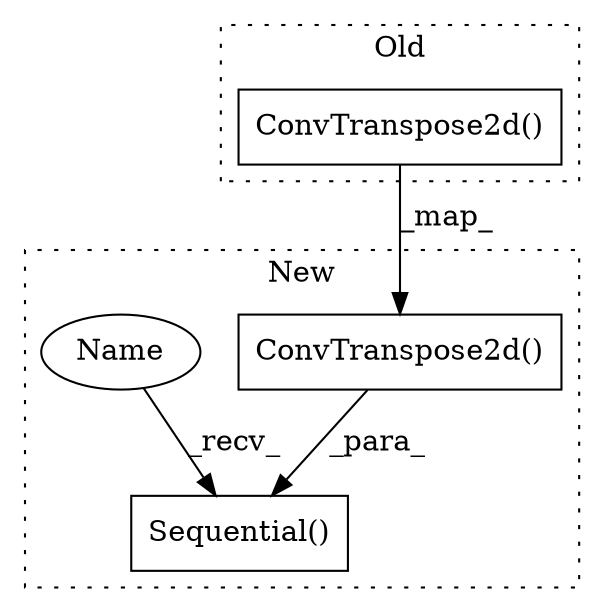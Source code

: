 digraph G {
subgraph cluster0 {
1 [label="ConvTranspose2d()" a="75" s="4761,4806" l="19,26" shape="box"];
label = "Old";
style="dotted";
}
subgraph cluster1 {
2 [label="ConvTranspose2d()" a="75" s="5204,5249" l="19,26" shape="box"];
3 [label="Sequential()" a="75" s="5190,5286" l="14,1" shape="box"];
4 [label="Name" a="87" s="5190" l="2" shape="ellipse"];
label = "New";
style="dotted";
}
1 -> 2 [label="_map_"];
2 -> 3 [label="_para_"];
4 -> 3 [label="_recv_"];
}